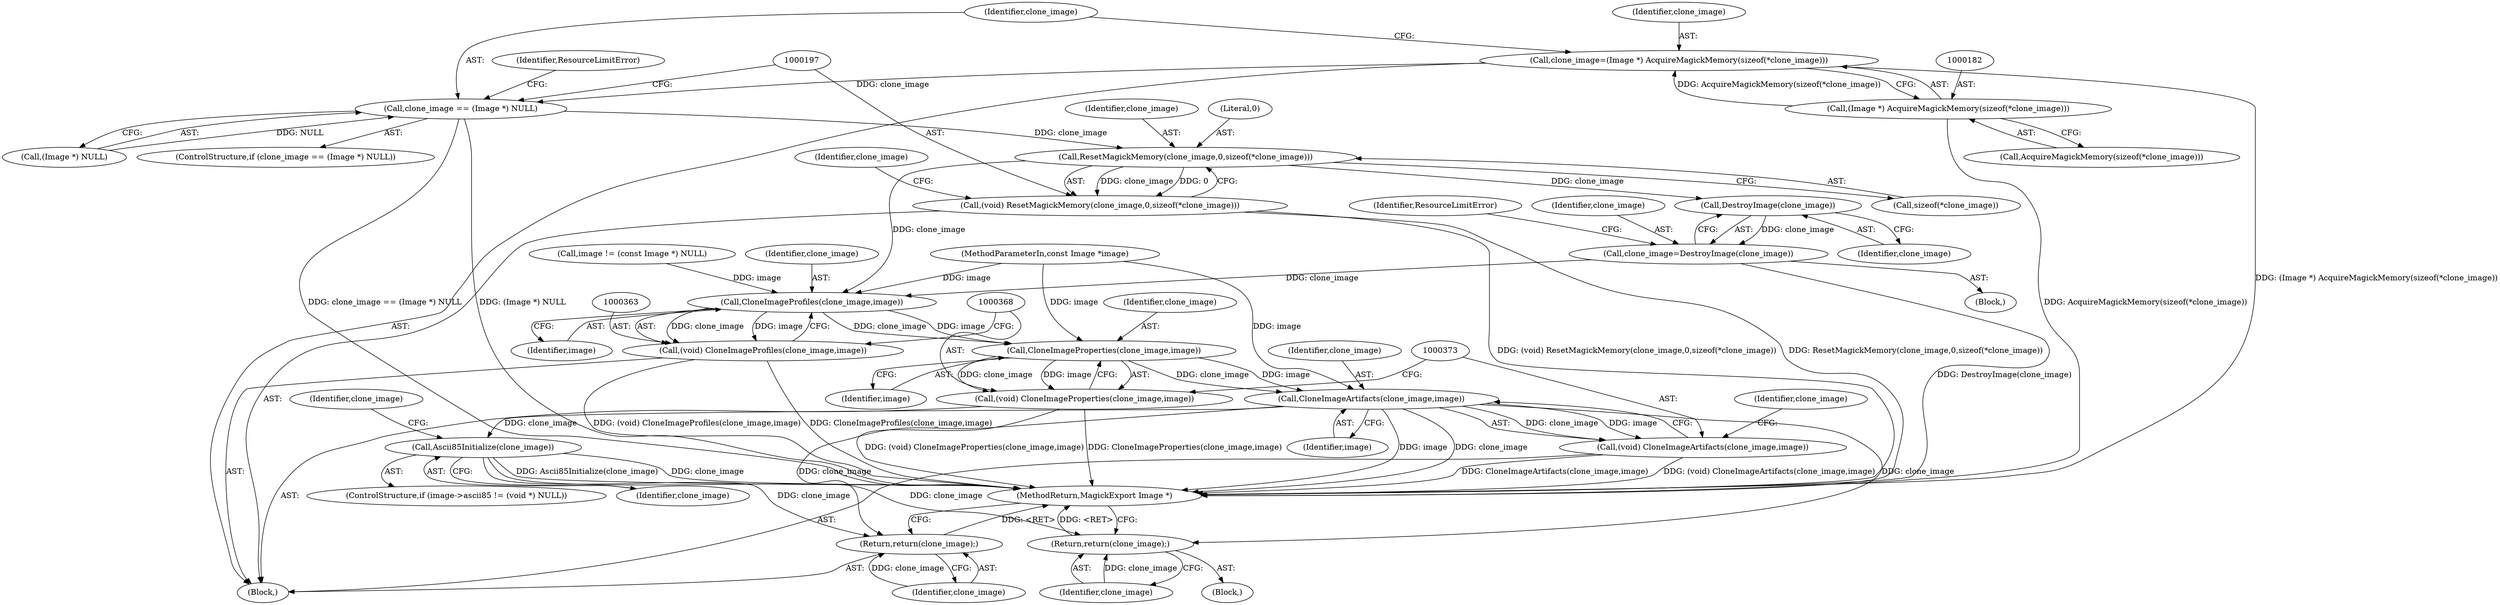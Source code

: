 digraph "0_ImageMagick_aecd0ada163a4d6c769cec178955d5f3e9316f2f_0@pointer" {
"1000179" [label="(Call,clone_image=(Image *) AcquireMagickMemory(sizeof(*clone_image)))"];
"1000181" [label="(Call,(Image *) AcquireMagickMemory(sizeof(*clone_image)))"];
"1000188" [label="(Call,clone_image == (Image *) NULL)"];
"1000198" [label="(Call,ResetMagickMemory(clone_image,0,sizeof(*clone_image)))"];
"1000196" [label="(Call,(void) ResetMagickMemory(clone_image,0,sizeof(*clone_image)))"];
"1000333" [label="(Call,DestroyImage(clone_image))"];
"1000331" [label="(Call,clone_image=DestroyImage(clone_image))"];
"1000364" [label="(Call,CloneImageProfiles(clone_image,image))"];
"1000362" [label="(Call,(void) CloneImageProfiles(clone_image,image))"];
"1000369" [label="(Call,CloneImageProperties(clone_image,image))"];
"1000367" [label="(Call,(void) CloneImageProperties(clone_image,image))"];
"1000374" [label="(Call,CloneImageArtifacts(clone_image,image))"];
"1000372" [label="(Call,(void) CloneImageArtifacts(clone_image,image))"];
"1000390" [label="(Call,Ascii85Initialize(clone_image))"];
"1000598" [label="(Return,return(clone_image);)"];
"1000766" [label="(Return,return(clone_image);)"];
"1000188" [label="(Call,clone_image == (Image *) NULL)"];
"1000382" [label="(ControlStructure,if (image->ascii85 != (void *) NULL))"];
"1000198" [label="(Call,ResetMagickMemory(clone_image,0,sizeof(*clone_image)))"];
"1000370" [label="(Identifier,clone_image)"];
"1000196" [label="(Call,(void) ResetMagickMemory(clone_image,0,sizeof(*clone_image)))"];
"1000330" [label="(Block,)"];
"1000374" [label="(Call,CloneImageArtifacts(clone_image,image))"];
"1000766" [label="(Return,return(clone_image);)"];
"1000362" [label="(Call,(void) CloneImageProfiles(clone_image,image))"];
"1000334" [label="(Identifier,clone_image)"];
"1000367" [label="(Call,(void) CloneImageProperties(clone_image,image))"];
"1000366" [label="(Identifier,image)"];
"1000767" [label="(Identifier,clone_image)"];
"1000194" [label="(Identifier,ResourceLimitError)"];
"1000331" [label="(Call,clone_image=DestroyImage(clone_image))"];
"1000371" [label="(Identifier,image)"];
"1000372" [label="(Call,(void) CloneImageArtifacts(clone_image,image))"];
"1000332" [label="(Identifier,clone_image)"];
"1000180" [label="(Identifier,clone_image)"];
"1000206" [label="(Identifier,clone_image)"];
"1000380" [label="(Identifier,clone_image)"];
"1000553" [label="(Block,)"];
"1000189" [label="(Identifier,clone_image)"];
"1000113" [label="(Call,image != (const Image *) NULL)"];
"1000190" [label="(Call,(Image *) NULL)"];
"1000369" [label="(Call,CloneImageProperties(clone_image,image))"];
"1000108" [label="(Block,)"];
"1000390" [label="(Call,Ascii85Initialize(clone_image))"];
"1000200" [label="(Literal,0)"];
"1000391" [label="(Identifier,clone_image)"];
"1000376" [label="(Identifier,image)"];
"1000183" [label="(Call,AcquireMagickMemory(sizeof(*clone_image)))"];
"1000375" [label="(Identifier,clone_image)"];
"1000187" [label="(ControlStructure,if (clone_image == (Image *) NULL))"];
"1000103" [label="(MethodParameterIn,const Image *image)"];
"1000201" [label="(Call,sizeof(*clone_image))"];
"1000179" [label="(Call,clone_image=(Image *) AcquireMagickMemory(sizeof(*clone_image)))"];
"1000365" [label="(Identifier,clone_image)"];
"1000598" [label="(Return,return(clone_image);)"];
"1000768" [label="(MethodReturn,MagickExport Image *)"];
"1000599" [label="(Identifier,clone_image)"];
"1000333" [label="(Call,DestroyImage(clone_image))"];
"1000336" [label="(Identifier,ResourceLimitError)"];
"1000394" [label="(Identifier,clone_image)"];
"1000199" [label="(Identifier,clone_image)"];
"1000181" [label="(Call,(Image *) AcquireMagickMemory(sizeof(*clone_image)))"];
"1000364" [label="(Call,CloneImageProfiles(clone_image,image))"];
"1000179" -> "1000108"  [label="AST: "];
"1000179" -> "1000181"  [label="CFG: "];
"1000180" -> "1000179"  [label="AST: "];
"1000181" -> "1000179"  [label="AST: "];
"1000189" -> "1000179"  [label="CFG: "];
"1000179" -> "1000768"  [label="DDG: (Image *) AcquireMagickMemory(sizeof(*clone_image))"];
"1000181" -> "1000179"  [label="DDG: AcquireMagickMemory(sizeof(*clone_image))"];
"1000179" -> "1000188"  [label="DDG: clone_image"];
"1000181" -> "1000183"  [label="CFG: "];
"1000182" -> "1000181"  [label="AST: "];
"1000183" -> "1000181"  [label="AST: "];
"1000181" -> "1000768"  [label="DDG: AcquireMagickMemory(sizeof(*clone_image))"];
"1000188" -> "1000187"  [label="AST: "];
"1000188" -> "1000190"  [label="CFG: "];
"1000189" -> "1000188"  [label="AST: "];
"1000190" -> "1000188"  [label="AST: "];
"1000194" -> "1000188"  [label="CFG: "];
"1000197" -> "1000188"  [label="CFG: "];
"1000188" -> "1000768"  [label="DDG: clone_image == (Image *) NULL"];
"1000188" -> "1000768"  [label="DDG: (Image *) NULL"];
"1000190" -> "1000188"  [label="DDG: NULL"];
"1000188" -> "1000198"  [label="DDG: clone_image"];
"1000198" -> "1000196"  [label="AST: "];
"1000198" -> "1000201"  [label="CFG: "];
"1000199" -> "1000198"  [label="AST: "];
"1000200" -> "1000198"  [label="AST: "];
"1000201" -> "1000198"  [label="AST: "];
"1000196" -> "1000198"  [label="CFG: "];
"1000198" -> "1000196"  [label="DDG: clone_image"];
"1000198" -> "1000196"  [label="DDG: 0"];
"1000198" -> "1000333"  [label="DDG: clone_image"];
"1000198" -> "1000364"  [label="DDG: clone_image"];
"1000196" -> "1000108"  [label="AST: "];
"1000197" -> "1000196"  [label="AST: "];
"1000206" -> "1000196"  [label="CFG: "];
"1000196" -> "1000768"  [label="DDG: (void) ResetMagickMemory(clone_image,0,sizeof(*clone_image))"];
"1000196" -> "1000768"  [label="DDG: ResetMagickMemory(clone_image,0,sizeof(*clone_image))"];
"1000333" -> "1000331"  [label="AST: "];
"1000333" -> "1000334"  [label="CFG: "];
"1000334" -> "1000333"  [label="AST: "];
"1000331" -> "1000333"  [label="CFG: "];
"1000333" -> "1000331"  [label="DDG: clone_image"];
"1000331" -> "1000330"  [label="AST: "];
"1000332" -> "1000331"  [label="AST: "];
"1000336" -> "1000331"  [label="CFG: "];
"1000331" -> "1000768"  [label="DDG: DestroyImage(clone_image)"];
"1000331" -> "1000364"  [label="DDG: clone_image"];
"1000364" -> "1000362"  [label="AST: "];
"1000364" -> "1000366"  [label="CFG: "];
"1000365" -> "1000364"  [label="AST: "];
"1000366" -> "1000364"  [label="AST: "];
"1000362" -> "1000364"  [label="CFG: "];
"1000364" -> "1000362"  [label="DDG: clone_image"];
"1000364" -> "1000362"  [label="DDG: image"];
"1000113" -> "1000364"  [label="DDG: image"];
"1000103" -> "1000364"  [label="DDG: image"];
"1000364" -> "1000369"  [label="DDG: clone_image"];
"1000364" -> "1000369"  [label="DDG: image"];
"1000362" -> "1000108"  [label="AST: "];
"1000363" -> "1000362"  [label="AST: "];
"1000368" -> "1000362"  [label="CFG: "];
"1000362" -> "1000768"  [label="DDG: CloneImageProfiles(clone_image,image)"];
"1000362" -> "1000768"  [label="DDG: (void) CloneImageProfiles(clone_image,image)"];
"1000369" -> "1000367"  [label="AST: "];
"1000369" -> "1000371"  [label="CFG: "];
"1000370" -> "1000369"  [label="AST: "];
"1000371" -> "1000369"  [label="AST: "];
"1000367" -> "1000369"  [label="CFG: "];
"1000369" -> "1000367"  [label="DDG: clone_image"];
"1000369" -> "1000367"  [label="DDG: image"];
"1000103" -> "1000369"  [label="DDG: image"];
"1000369" -> "1000374"  [label="DDG: clone_image"];
"1000369" -> "1000374"  [label="DDG: image"];
"1000367" -> "1000108"  [label="AST: "];
"1000368" -> "1000367"  [label="AST: "];
"1000373" -> "1000367"  [label="CFG: "];
"1000367" -> "1000768"  [label="DDG: CloneImageProperties(clone_image,image)"];
"1000367" -> "1000768"  [label="DDG: (void) CloneImageProperties(clone_image,image)"];
"1000374" -> "1000372"  [label="AST: "];
"1000374" -> "1000376"  [label="CFG: "];
"1000375" -> "1000374"  [label="AST: "];
"1000376" -> "1000374"  [label="AST: "];
"1000372" -> "1000374"  [label="CFG: "];
"1000374" -> "1000768"  [label="DDG: image"];
"1000374" -> "1000768"  [label="DDG: clone_image"];
"1000374" -> "1000372"  [label="DDG: clone_image"];
"1000374" -> "1000372"  [label="DDG: image"];
"1000103" -> "1000374"  [label="DDG: image"];
"1000374" -> "1000390"  [label="DDG: clone_image"];
"1000374" -> "1000598"  [label="DDG: clone_image"];
"1000374" -> "1000766"  [label="DDG: clone_image"];
"1000372" -> "1000108"  [label="AST: "];
"1000373" -> "1000372"  [label="AST: "];
"1000380" -> "1000372"  [label="CFG: "];
"1000372" -> "1000768"  [label="DDG: (void) CloneImageArtifacts(clone_image,image)"];
"1000372" -> "1000768"  [label="DDG: CloneImageArtifacts(clone_image,image)"];
"1000390" -> "1000382"  [label="AST: "];
"1000390" -> "1000391"  [label="CFG: "];
"1000391" -> "1000390"  [label="AST: "];
"1000394" -> "1000390"  [label="CFG: "];
"1000390" -> "1000768"  [label="DDG: Ascii85Initialize(clone_image)"];
"1000390" -> "1000768"  [label="DDG: clone_image"];
"1000390" -> "1000598"  [label="DDG: clone_image"];
"1000390" -> "1000766"  [label="DDG: clone_image"];
"1000598" -> "1000553"  [label="AST: "];
"1000598" -> "1000599"  [label="CFG: "];
"1000599" -> "1000598"  [label="AST: "];
"1000768" -> "1000598"  [label="CFG: "];
"1000598" -> "1000768"  [label="DDG: <RET>"];
"1000599" -> "1000598"  [label="DDG: clone_image"];
"1000766" -> "1000108"  [label="AST: "];
"1000766" -> "1000767"  [label="CFG: "];
"1000767" -> "1000766"  [label="AST: "];
"1000768" -> "1000766"  [label="CFG: "];
"1000766" -> "1000768"  [label="DDG: <RET>"];
"1000767" -> "1000766"  [label="DDG: clone_image"];
}
